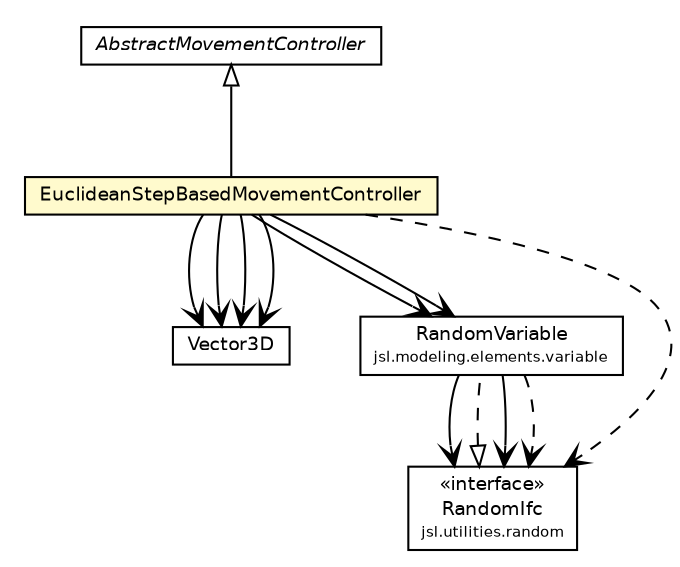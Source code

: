 #!/usr/local/bin/dot
#
# Class diagram 
# Generated by UMLGraph version 5.4 (http://www.umlgraph.org/)
#

digraph G {
	edge [fontname="Helvetica",fontsize=10,labelfontname="Helvetica",labelfontsize=10];
	node [fontname="Helvetica",fontsize=10,shape=plaintext];
	nodesep=0.25;
	ranksep=0.5;
	// jsl.modeling.elements.spatial.Vector3D
	c80938 [label=<<table title="jsl.modeling.elements.spatial.Vector3D" border="0" cellborder="1" cellspacing="0" cellpadding="2" port="p" href="./Vector3D.html">
		<tr><td><table border="0" cellspacing="0" cellpadding="1">
<tr><td align="center" balign="center"> Vector3D </td></tr>
		</table></td></tr>
		</table>>, URL="./Vector3D.html", fontname="Helvetica", fontcolor="black", fontsize=9.0];
	// jsl.modeling.elements.spatial.EuclideanStepBasedMovementController
	c80962 [label=<<table title="jsl.modeling.elements.spatial.EuclideanStepBasedMovementController" border="0" cellborder="1" cellspacing="0" cellpadding="2" port="p" bgcolor="lemonChiffon" href="./EuclideanStepBasedMovementController.html">
		<tr><td><table border="0" cellspacing="0" cellpadding="1">
<tr><td align="center" balign="center"> EuclideanStepBasedMovementController </td></tr>
		</table></td></tr>
		</table>>, URL="./EuclideanStepBasedMovementController.html", fontname="Helvetica", fontcolor="black", fontsize=9.0];
	// jsl.modeling.elements.spatial.AbstractMovementController
	c80969 [label=<<table title="jsl.modeling.elements.spatial.AbstractMovementController" border="0" cellborder="1" cellspacing="0" cellpadding="2" port="p" href="./AbstractMovementController.html">
		<tr><td><table border="0" cellspacing="0" cellpadding="1">
<tr><td align="center" balign="center"><font face="Helvetica-Oblique"> AbstractMovementController </font></td></tr>
		</table></td></tr>
		</table>>, URL="./AbstractMovementController.html", fontname="Helvetica", fontcolor="black", fontsize=9.0];
	// jsl.modeling.elements.variable.RandomVariable
	c81012 [label=<<table title="jsl.modeling.elements.variable.RandomVariable" border="0" cellborder="1" cellspacing="0" cellpadding="2" port="p" href="../variable/RandomVariable.html">
		<tr><td><table border="0" cellspacing="0" cellpadding="1">
<tr><td align="center" balign="center"> RandomVariable </td></tr>
<tr><td align="center" balign="center"><font point-size="7.0"> jsl.modeling.elements.variable </font></td></tr>
		</table></td></tr>
		</table>>, URL="../variable/RandomVariable.html", fontname="Helvetica", fontcolor="black", fontsize=9.0];
	// jsl.utilities.random.RandomIfc
	c81107 [label=<<table title="jsl.utilities.random.RandomIfc" border="0" cellborder="1" cellspacing="0" cellpadding="2" port="p" href="../../../utilities/random/RandomIfc.html">
		<tr><td><table border="0" cellspacing="0" cellpadding="1">
<tr><td align="center" balign="center"> &#171;interface&#187; </td></tr>
<tr><td align="center" balign="center"> RandomIfc </td></tr>
<tr><td align="center" balign="center"><font point-size="7.0"> jsl.utilities.random </font></td></tr>
		</table></td></tr>
		</table>>, URL="../../../utilities/random/RandomIfc.html", fontname="Helvetica", fontcolor="black", fontsize=9.0];
	//jsl.modeling.elements.spatial.EuclideanStepBasedMovementController extends jsl.modeling.elements.spatial.AbstractMovementController
	c80969:p -> c80962:p [dir=back,arrowtail=empty];
	//jsl.modeling.elements.variable.RandomVariable implements jsl.utilities.random.RandomIfc
	c81107:p -> c81012:p [dir=back,arrowtail=empty,style=dashed];
	// jsl.modeling.elements.spatial.EuclideanStepBasedMovementController NAVASSOC jsl.modeling.elements.spatial.Vector3D
	c80962:p -> c80938:p [taillabel="", label="", headlabel="", fontname="Helvetica", fontcolor="black", fontsize=10.0, color="black", arrowhead=open];
	// jsl.modeling.elements.spatial.EuclideanStepBasedMovementController NAVASSOC jsl.modeling.elements.spatial.Vector3D
	c80962:p -> c80938:p [taillabel="", label="", headlabel="", fontname="Helvetica", fontcolor="black", fontsize=10.0, color="black", arrowhead=open];
	// jsl.modeling.elements.spatial.EuclideanStepBasedMovementController NAVASSOC jsl.modeling.elements.spatial.Vector3D
	c80962:p -> c80938:p [taillabel="", label="", headlabel="", fontname="Helvetica", fontcolor="black", fontsize=10.0, color="black", arrowhead=open];
	// jsl.modeling.elements.spatial.EuclideanStepBasedMovementController NAVASSOC jsl.modeling.elements.spatial.Vector3D
	c80962:p -> c80938:p [taillabel="", label="", headlabel="", fontname="Helvetica", fontcolor="black", fontsize=10.0, color="black", arrowhead=open];
	// jsl.modeling.elements.spatial.EuclideanStepBasedMovementController NAVASSOC jsl.modeling.elements.variable.RandomVariable
	c80962:p -> c81012:p [taillabel="", label="", headlabel="", fontname="Helvetica", fontcolor="black", fontsize=10.0, color="black", arrowhead=open];
	// jsl.modeling.elements.spatial.EuclideanStepBasedMovementController NAVASSOC jsl.modeling.elements.variable.RandomVariable
	c80962:p -> c81012:p [taillabel="", label="", headlabel="", fontname="Helvetica", fontcolor="black", fontsize=10.0, color="black", arrowhead=open];
	// jsl.modeling.elements.variable.RandomVariable NAVASSOC jsl.utilities.random.RandomIfc
	c81012:p -> c81107:p [taillabel="", label="", headlabel="", fontname="Helvetica", fontcolor="black", fontsize=10.0, color="black", arrowhead=open];
	// jsl.modeling.elements.variable.RandomVariable NAVASSOC jsl.utilities.random.RandomIfc
	c81012:p -> c81107:p [taillabel="", label="", headlabel="", fontname="Helvetica", fontcolor="black", fontsize=10.0, color="black", arrowhead=open];
	// jsl.modeling.elements.spatial.EuclideanStepBasedMovementController DEPEND jsl.utilities.random.RandomIfc
	c80962:p -> c81107:p [taillabel="", label="", headlabel="", fontname="Helvetica", fontcolor="black", fontsize=10.0, color="black", arrowhead=open, style=dashed];
	// jsl.modeling.elements.variable.RandomVariable DEPEND jsl.utilities.random.RandomIfc
	c81012:p -> c81107:p [taillabel="", label="", headlabel="", fontname="Helvetica", fontcolor="black", fontsize=10.0, color="black", arrowhead=open, style=dashed];
}

